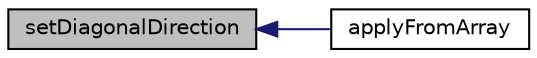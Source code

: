 digraph "setDiagonalDirection"
{
  edge [fontname="Helvetica",fontsize="10",labelfontname="Helvetica",labelfontsize="10"];
  node [fontname="Helvetica",fontsize="10",shape=record];
  rankdir="LR";
  Node100 [label="setDiagonalDirection",height=0.2,width=0.4,color="black", fillcolor="grey75", style="filled", fontcolor="black"];
  Node100 -> Node101 [dir="back",color="midnightblue",fontsize="10",style="solid",fontname="Helvetica"];
  Node101 [label="applyFromArray",height=0.2,width=0.4,color="black", fillcolor="white", style="filled",URL="$class_p_h_p_excel___style___borders.html#adf38c8e6ab006ca15f50964882386acf"];
}

